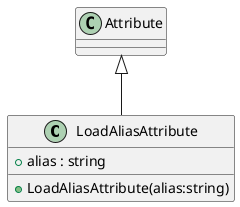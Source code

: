 @startuml
class LoadAliasAttribute {
    + alias : string
    + LoadAliasAttribute(alias:string)
}
Attribute <|-- LoadAliasAttribute
@enduml
